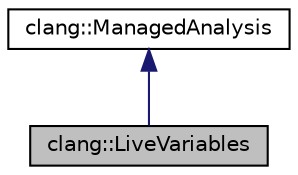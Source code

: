 digraph "clang::LiveVariables"
{
 // LATEX_PDF_SIZE
  bgcolor="transparent";
  edge [fontname="Helvetica",fontsize="10",labelfontname="Helvetica",labelfontsize="10"];
  node [fontname="Helvetica",fontsize="10",shape=record];
  Node1 [label="clang::LiveVariables",height=0.2,width=0.4,color="black", fillcolor="grey75", style="filled", fontcolor="black",tooltip=" "];
  Node2 -> Node1 [dir="back",color="midnightblue",fontsize="10",style="solid",fontname="Helvetica"];
  Node2 [label="clang::ManagedAnalysis",height=0.2,width=0.4,color="black",URL="$classclang_1_1ManagedAnalysis.html",tooltip="The base class of a hierarchy of objects representing analyses tied to AnalysisDeclContext."];
}
